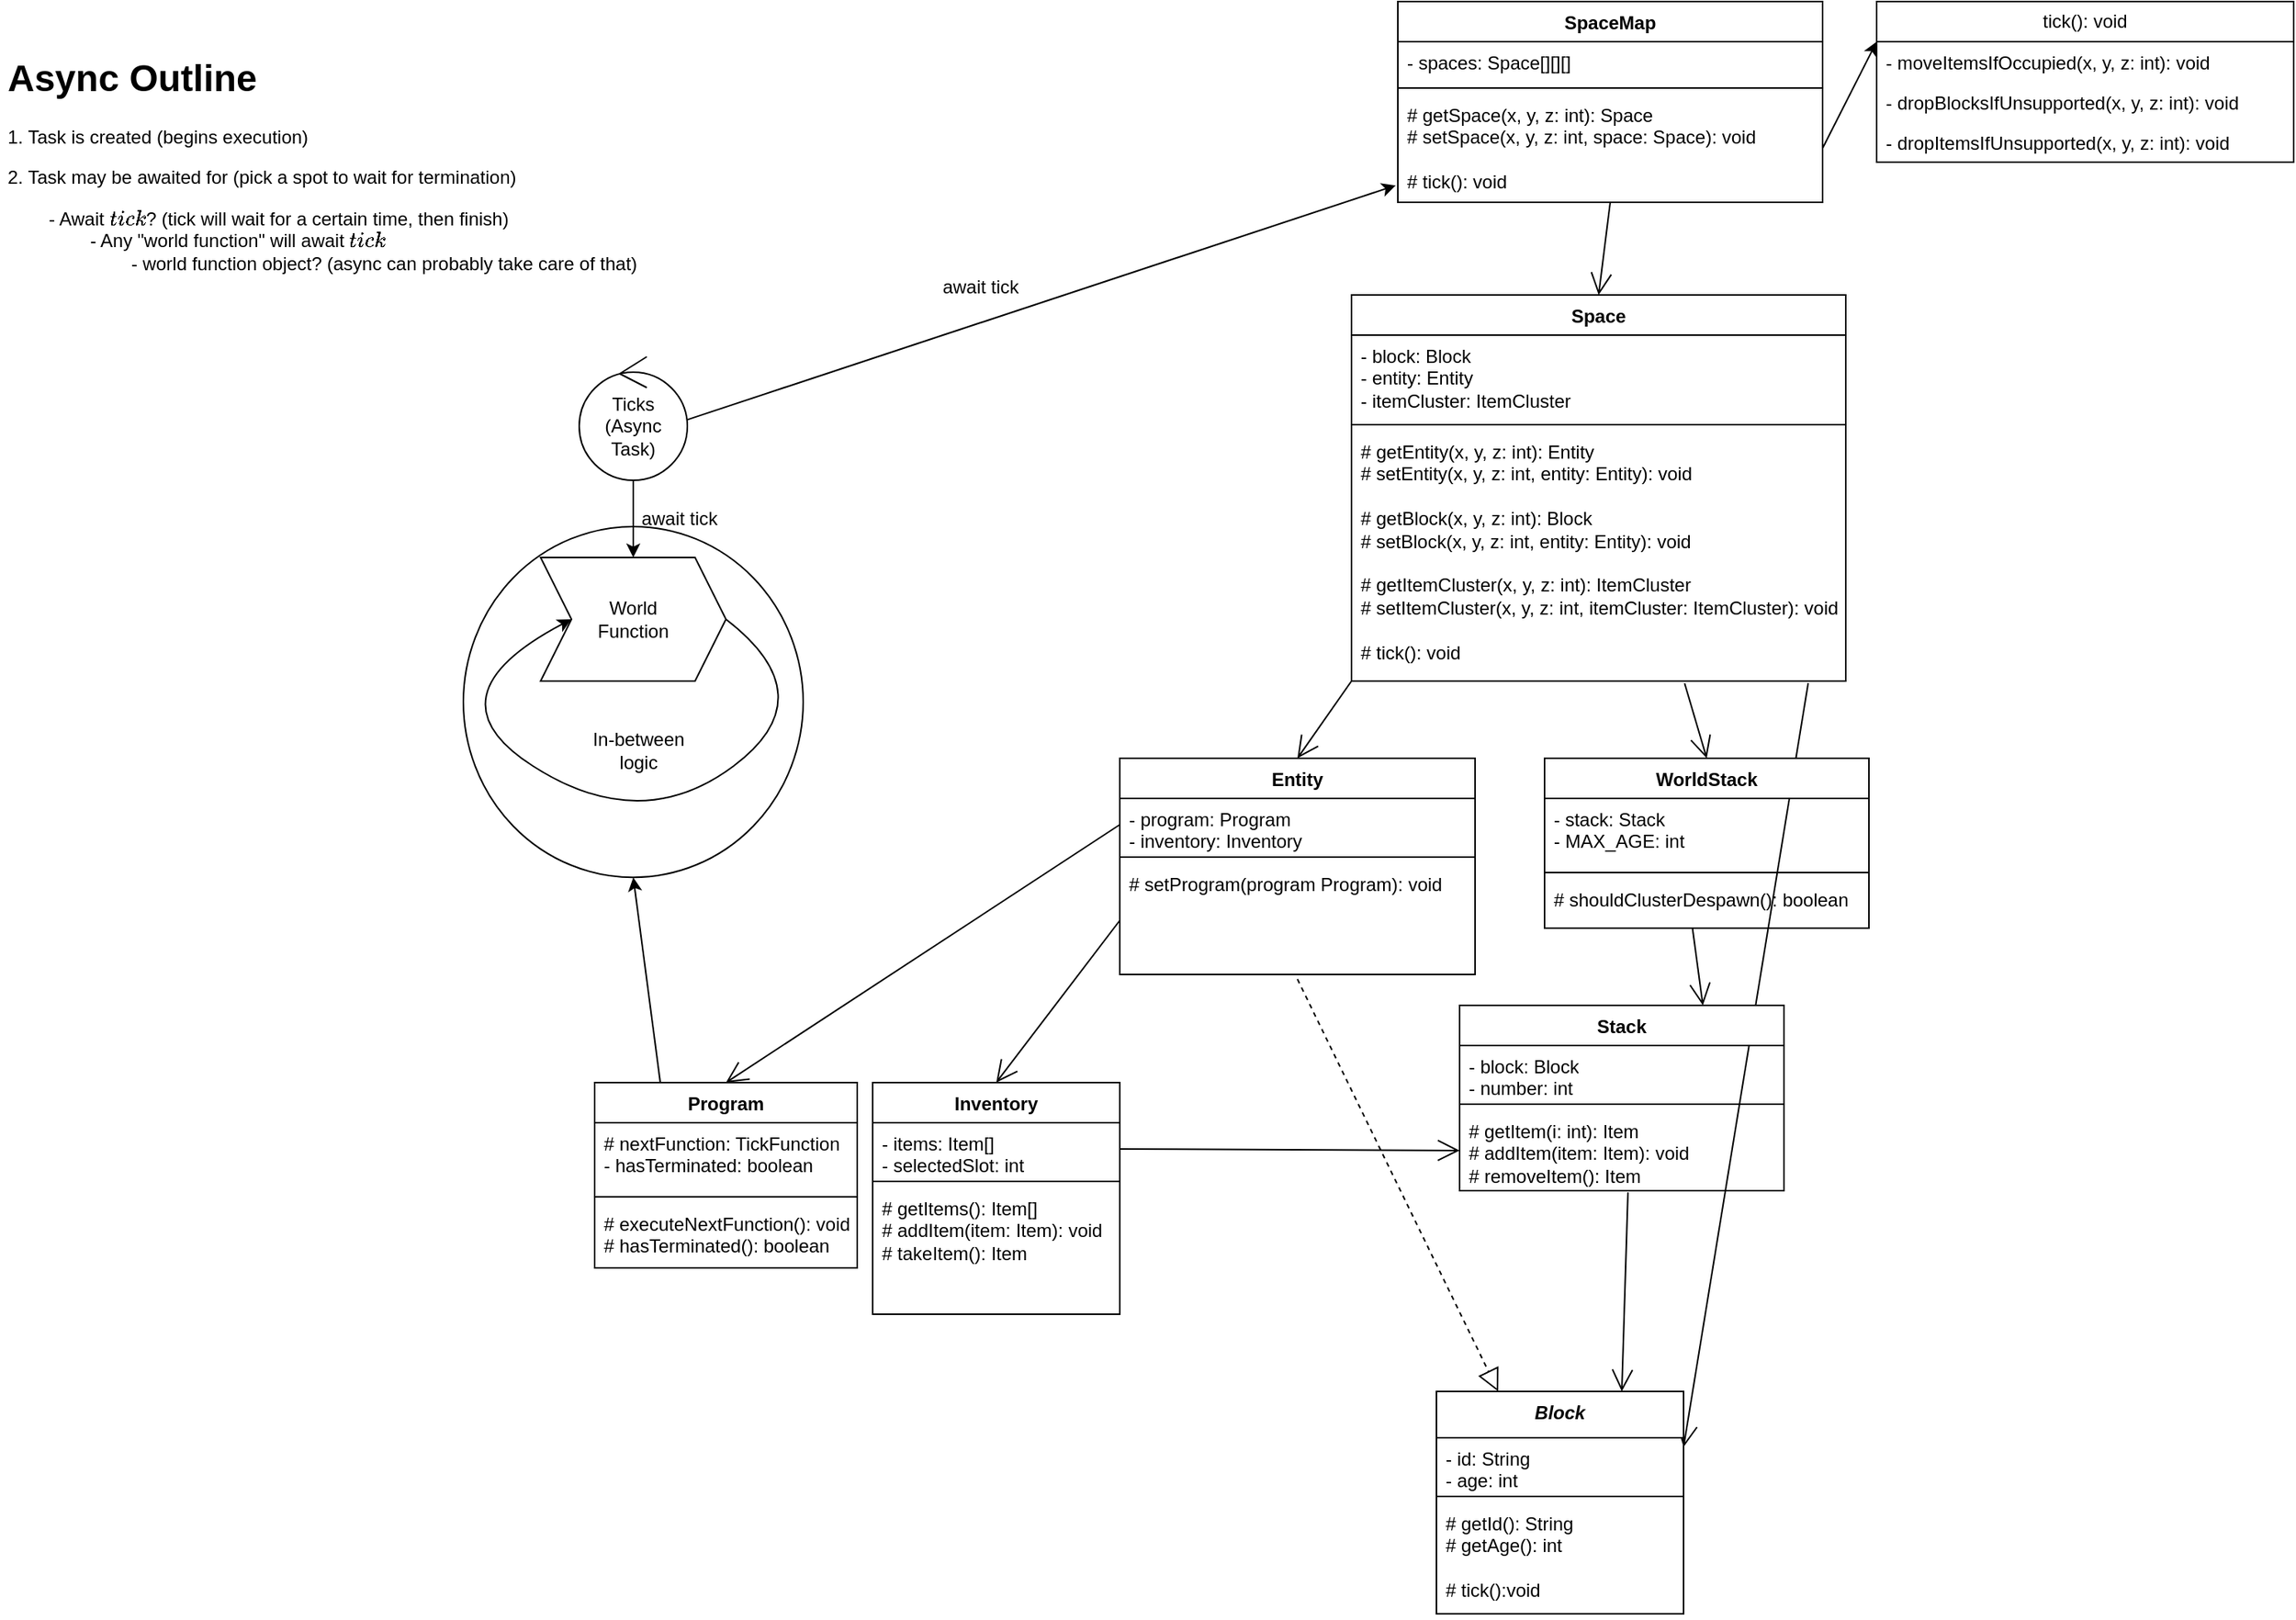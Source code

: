 <mxfile>
    <diagram name="Page-1" id="0e7Duqy020-uaTs2mcHn">
        <mxGraphModel dx="2192" dy="802" grid="1" gridSize="10" guides="1" tooltips="1" connect="1" arrows="1" fold="1" page="1" pageScale="1" pageWidth="850" pageHeight="1100" math="0" shadow="0">
            <root>
                <mxCell id="0"/>
                <mxCell id="1" parent="0"/>
                <mxCell id="7ayOkPlbHj_rz-AtTsTn-113" value="" style="ellipse;whiteSpace=wrap;html=1;aspect=fixed;" parent="1" vertex="1">
                    <mxGeometry x="-365" y="350" width="220" height="227.12" as="geometry"/>
                </mxCell>
                <mxCell id="7ayOkPlbHj_rz-AtTsTn-5" value="SpaceMap" style="swimlane;fontStyle=1;align=center;verticalAlign=top;childLayout=stackLayout;horizontal=1;startSize=26;horizontalStack=0;resizeParent=1;resizeParentMax=0;resizeLast=0;collapsible=1;marginBottom=0;whiteSpace=wrap;html=1;" parent="1" vertex="1">
                    <mxGeometry x="240" y="10" width="275" height="130" as="geometry">
                        <mxRectangle x="285" y="180" width="100" height="30" as="alternateBounds"/>
                    </mxGeometry>
                </mxCell>
                <mxCell id="7ayOkPlbHj_rz-AtTsTn-6" value="- spaces: Space[][][]" style="text;strokeColor=none;fillColor=none;align=left;verticalAlign=top;spacingLeft=4;spacingRight=4;overflow=hidden;rotatable=0;points=[[0,0.5],[1,0.5]];portConstraint=eastwest;whiteSpace=wrap;html=1;" parent="7ayOkPlbHj_rz-AtTsTn-5" vertex="1">
                    <mxGeometry y="26" width="275" height="26" as="geometry"/>
                </mxCell>
                <mxCell id="7ayOkPlbHj_rz-AtTsTn-7" value="" style="line;strokeWidth=1;fillColor=none;align=left;verticalAlign=middle;spacingTop=-1;spacingLeft=3;spacingRight=3;rotatable=0;labelPosition=right;points=[];portConstraint=eastwest;strokeColor=inherit;" parent="7ayOkPlbHj_rz-AtTsTn-5" vertex="1">
                    <mxGeometry y="52" width="275" height="8" as="geometry"/>
                </mxCell>
                <mxCell id="7ayOkPlbHj_rz-AtTsTn-8" value="&lt;div&gt;# getSpace(x, y, z: int): Space&lt;div&gt;# setSpace(x, y, z: int, space: Space): void&lt;/div&gt;&lt;/div&gt;&lt;div&gt;&lt;br&gt;&lt;/div&gt;&lt;div&gt;# tick(): void&lt;br&gt;&lt;/div&gt;" style="text;strokeColor=none;fillColor=none;align=left;verticalAlign=top;spacingLeft=4;spacingRight=4;overflow=hidden;rotatable=0;points=[[0,0.5],[1,0.5]];portConstraint=eastwest;whiteSpace=wrap;html=1;" parent="7ayOkPlbHj_rz-AtTsTn-5" vertex="1">
                    <mxGeometry y="60" width="275" height="70" as="geometry"/>
                </mxCell>
                <mxCell id="7ayOkPlbHj_rz-AtTsTn-15" value="Space" style="swimlane;fontStyle=1;align=center;verticalAlign=top;childLayout=stackLayout;horizontal=1;startSize=26;horizontalStack=0;resizeParent=1;resizeParentMax=0;resizeLast=0;collapsible=1;marginBottom=0;whiteSpace=wrap;html=1;" parent="1" vertex="1">
                    <mxGeometry x="210" y="200" width="320" height="250" as="geometry">
                        <mxRectangle x="245" y="240" width="80" height="30" as="alternateBounds"/>
                    </mxGeometry>
                </mxCell>
                <mxCell id="7ayOkPlbHj_rz-AtTsTn-16" value="&lt;div&gt;- block: Block&lt;/div&gt;&lt;div&gt;- entity: Entity&lt;br&gt;&lt;/div&gt;&lt;div&gt;- itemCluster: ItemCluster&lt;/div&gt;" style="text;strokeColor=none;fillColor=none;align=left;verticalAlign=top;spacingLeft=4;spacingRight=4;overflow=hidden;rotatable=0;points=[[0,0.5],[1,0.5]];portConstraint=eastwest;whiteSpace=wrap;html=1;" parent="7ayOkPlbHj_rz-AtTsTn-15" vertex="1">
                    <mxGeometry y="26" width="320" height="54" as="geometry"/>
                </mxCell>
                <mxCell id="7ayOkPlbHj_rz-AtTsTn-17" value="" style="line;strokeWidth=1;fillColor=none;align=left;verticalAlign=middle;spacingTop=-1;spacingLeft=3;spacingRight=3;rotatable=0;labelPosition=right;points=[];portConstraint=eastwest;strokeColor=inherit;" parent="7ayOkPlbHj_rz-AtTsTn-15" vertex="1">
                    <mxGeometry y="80" width="320" height="8" as="geometry"/>
                </mxCell>
                <mxCell id="7ayOkPlbHj_rz-AtTsTn-18" value="&lt;div&gt;# getEntity(x, y, z: int): Entity&lt;/div&gt;&lt;div&gt;# setEntity(x, y, z: int, entity: Entity): void&lt;/div&gt;&lt;div&gt;&lt;br&gt;&lt;/div&gt;&lt;div&gt;# getBlock(x, y, z: int): Block&lt;/div&gt;&lt;div&gt;# setBlock(x, y, z: int, entity: Entity): void&lt;/div&gt;&lt;div&gt;&lt;br&gt;&lt;/div&gt;&lt;div&gt;# getItemCluster(x, y, z: int): ItemCluster&lt;/div&gt;&lt;div&gt;# setItemCluster(x, y, z: int, itemCluster: ItemCluster): void&lt;br&gt;&lt;/div&gt;&lt;div&gt;&lt;br&gt;&lt;/div&gt;&lt;div&gt;# tick(): void&lt;/div&gt;" style="text;strokeColor=none;fillColor=none;align=left;verticalAlign=top;spacingLeft=4;spacingRight=4;overflow=hidden;rotatable=0;points=[[0,0.5],[1,0.5]];portConstraint=eastwest;whiteSpace=wrap;html=1;" parent="7ayOkPlbHj_rz-AtTsTn-15" vertex="1">
                    <mxGeometry y="88" width="320" height="162" as="geometry"/>
                </mxCell>
                <mxCell id="7ayOkPlbHj_rz-AtTsTn-23" value="Entity" style="swimlane;fontStyle=1;align=center;verticalAlign=top;childLayout=stackLayout;horizontal=1;startSize=26;horizontalStack=0;resizeParent=1;resizeParentMax=0;resizeLast=0;collapsible=1;marginBottom=0;whiteSpace=wrap;html=1;" parent="1" vertex="1">
                    <mxGeometry x="60" y="500" width="230" height="140" as="geometry">
                        <mxRectangle x="170" y="560" width="70" height="30" as="alternateBounds"/>
                    </mxGeometry>
                </mxCell>
                <mxCell id="7ayOkPlbHj_rz-AtTsTn-24" value="&lt;div&gt;- program: Program&lt;br&gt;&lt;/div&gt;&lt;div&gt;- inventory: Inventory&lt;br&gt;&lt;/div&gt;" style="text;strokeColor=none;fillColor=none;align=left;verticalAlign=top;spacingLeft=4;spacingRight=4;overflow=hidden;rotatable=0;points=[[0,0.5],[1,0.5]];portConstraint=eastwest;whiteSpace=wrap;html=1;" parent="7ayOkPlbHj_rz-AtTsTn-23" vertex="1">
                    <mxGeometry y="26" width="230" height="34" as="geometry"/>
                </mxCell>
                <mxCell id="7ayOkPlbHj_rz-AtTsTn-25" value="" style="line;strokeWidth=1;fillColor=none;align=left;verticalAlign=middle;spacingTop=-1;spacingLeft=3;spacingRight=3;rotatable=0;labelPosition=right;points=[];portConstraint=eastwest;strokeColor=inherit;" parent="7ayOkPlbHj_rz-AtTsTn-23" vertex="1">
                    <mxGeometry y="60" width="230" height="8" as="geometry"/>
                </mxCell>
                <mxCell id="7ayOkPlbHj_rz-AtTsTn-26" value="# setProgram(program Program): void" style="text;strokeColor=none;fillColor=none;align=left;verticalAlign=top;spacingLeft=4;spacingRight=4;overflow=hidden;rotatable=0;points=[[0,0.5],[1,0.5]];portConstraint=eastwest;whiteSpace=wrap;html=1;" parent="7ayOkPlbHj_rz-AtTsTn-23" vertex="1">
                    <mxGeometry y="68" width="230" height="72" as="geometry"/>
                </mxCell>
                <mxCell id="7ayOkPlbHj_rz-AtTsTn-32" value="" style="endArrow=open;endFill=1;endSize=12;html=1;rounded=0;entryX=1;entryY=0.25;entryDx=0;entryDy=0;exitX=0.924;exitY=1.008;exitDx=0;exitDy=0;exitPerimeter=0;" parent="1" source="7ayOkPlbHj_rz-AtTsTn-18" target="7ayOkPlbHj_rz-AtTsTn-39" edge="1">
                    <mxGeometry width="160" relative="1" as="geometry">
                        <mxPoint x="510" y="380" as="sourcePoint"/>
                        <mxPoint x="645" y="518" as="targetPoint"/>
                    </mxGeometry>
                </mxCell>
                <mxCell id="7ayOkPlbHj_rz-AtTsTn-33" value="" style="endArrow=open;endFill=1;endSize=12;html=1;rounded=0;entryX=0.5;entryY=0;entryDx=0;entryDy=0;exitX=0;exitY=1;exitDx=0;exitDy=0;" parent="1" source="7ayOkPlbHj_rz-AtTsTn-15" target="7ayOkPlbHj_rz-AtTsTn-23" edge="1">
                    <mxGeometry width="160" relative="1" as="geometry">
                        <mxPoint x="300" y="370" as="sourcePoint"/>
                        <mxPoint x="425" y="560" as="targetPoint"/>
                    </mxGeometry>
                </mxCell>
                <mxCell id="7ayOkPlbHj_rz-AtTsTn-38" value="" style="endArrow=open;endFill=1;endSize=12;html=1;rounded=0;exitX=0.5;exitY=1;exitDx=0;exitDy=0;entryX=0.5;entryY=0;entryDx=0;entryDy=0;" parent="1" source="7ayOkPlbHj_rz-AtTsTn-5" target="7ayOkPlbHj_rz-AtTsTn-15" edge="1">
                    <mxGeometry width="160" relative="1" as="geometry">
                        <mxPoint x="440" y="480" as="sourcePoint"/>
                        <mxPoint x="600" y="480" as="targetPoint"/>
                    </mxGeometry>
                </mxCell>
                <mxCell id="7ayOkPlbHj_rz-AtTsTn-39" value="&lt;i&gt;Block&lt;/i&gt;" style="swimlane;fontStyle=1;align=center;verticalAlign=top;childLayout=stackLayout;horizontal=1;startSize=30;horizontalStack=0;resizeParent=1;resizeParentMax=0;resizeLast=0;collapsible=1;marginBottom=0;whiteSpace=wrap;html=1;" parent="1" vertex="1">
                    <mxGeometry x="265" y="910" width="160" height="144" as="geometry"/>
                </mxCell>
                <mxCell id="7ayOkPlbHj_rz-AtTsTn-40" value="&lt;div&gt;- id: String&lt;/div&gt;&lt;div&gt;- age: int&lt;br&gt;&lt;/div&gt;" style="text;strokeColor=none;fillColor=none;align=left;verticalAlign=top;spacingLeft=4;spacingRight=4;overflow=hidden;rotatable=0;points=[[0,0.5],[1,0.5]];portConstraint=eastwest;whiteSpace=wrap;html=1;" parent="7ayOkPlbHj_rz-AtTsTn-39" vertex="1">
                    <mxGeometry y="30" width="160" height="34" as="geometry"/>
                </mxCell>
                <mxCell id="7ayOkPlbHj_rz-AtTsTn-41" value="" style="line;strokeWidth=1;fillColor=none;align=left;verticalAlign=middle;spacingTop=-1;spacingLeft=3;spacingRight=3;rotatable=0;labelPosition=right;points=[];portConstraint=eastwest;strokeColor=inherit;" parent="7ayOkPlbHj_rz-AtTsTn-39" vertex="1">
                    <mxGeometry y="64" width="160" height="8" as="geometry"/>
                </mxCell>
                <mxCell id="7ayOkPlbHj_rz-AtTsTn-42" value="&lt;div&gt;# getId(): String&lt;/div&gt;&lt;div&gt;# getAge(): int&lt;/div&gt;&lt;div&gt;&lt;br&gt;&lt;/div&gt;&lt;div&gt;# tick():void&lt;br&gt;&lt;/div&gt;" style="text;strokeColor=none;fillColor=none;align=left;verticalAlign=top;spacingLeft=4;spacingRight=4;overflow=hidden;rotatable=0;points=[[0,0.5],[1,0.5]];portConstraint=eastwest;whiteSpace=wrap;html=1;" parent="7ayOkPlbHj_rz-AtTsTn-39" vertex="1">
                    <mxGeometry y="72" width="160" height="72" as="geometry"/>
                </mxCell>
                <mxCell id="7ayOkPlbHj_rz-AtTsTn-43" value="" style="endArrow=block;dashed=1;endFill=0;endSize=12;html=1;rounded=0;exitX=0.5;exitY=1.042;exitDx=0;exitDy=0;exitPerimeter=0;entryX=0.25;entryY=0;entryDx=0;entryDy=0;" parent="1" source="7ayOkPlbHj_rz-AtTsTn-26" target="7ayOkPlbHj_rz-AtTsTn-39" edge="1">
                    <mxGeometry width="160" relative="1" as="geometry">
                        <mxPoint x="440" y="640" as="sourcePoint"/>
                        <mxPoint x="200" y="800" as="targetPoint"/>
                    </mxGeometry>
                </mxCell>
                <mxCell id="7ayOkPlbHj_rz-AtTsTn-54" value="Stack" style="swimlane;fontStyle=1;align=center;verticalAlign=top;childLayout=stackLayout;horizontal=1;startSize=26;horizontalStack=0;resizeParent=1;resizeParentMax=0;resizeLast=0;collapsible=1;marginBottom=0;whiteSpace=wrap;html=1;" parent="1" vertex="1">
                    <mxGeometry x="280" y="660" width="210" height="120" as="geometry">
                        <mxRectangle x="480" y="550" width="70" height="30" as="alternateBounds"/>
                    </mxGeometry>
                </mxCell>
                <mxCell id="7ayOkPlbHj_rz-AtTsTn-55" value="&lt;div&gt;- block: Block&lt;/div&gt;&lt;div&gt;- number: int&lt;/div&gt;" style="text;strokeColor=none;fillColor=none;align=left;verticalAlign=top;spacingLeft=4;spacingRight=4;overflow=hidden;rotatable=0;points=[[0,0.5],[1,0.5]];portConstraint=eastwest;whiteSpace=wrap;html=1;" parent="7ayOkPlbHj_rz-AtTsTn-54" vertex="1">
                    <mxGeometry y="26" width="210" height="34" as="geometry"/>
                </mxCell>
                <mxCell id="7ayOkPlbHj_rz-AtTsTn-56" value="" style="line;strokeWidth=1;fillColor=none;align=left;verticalAlign=middle;spacingTop=-1;spacingLeft=3;spacingRight=3;rotatable=0;labelPosition=right;points=[];portConstraint=eastwest;strokeColor=inherit;" parent="7ayOkPlbHj_rz-AtTsTn-54" vertex="1">
                    <mxGeometry y="60" width="210" height="8" as="geometry"/>
                </mxCell>
                <mxCell id="7ayOkPlbHj_rz-AtTsTn-57" value="&lt;div&gt;# getItem(i: int): Item&lt;/div&gt;&lt;div&gt;# addItem(item: Item): void&lt;/div&gt;&lt;div&gt;# removeItem(): Item&lt;/div&gt;" style="text;strokeColor=none;fillColor=none;align=left;verticalAlign=top;spacingLeft=4;spacingRight=4;overflow=hidden;rotatable=0;points=[[0,0.5],[1,0.5]];portConstraint=eastwest;whiteSpace=wrap;html=1;" parent="7ayOkPlbHj_rz-AtTsTn-54" vertex="1">
                    <mxGeometry y="68" width="210" height="52" as="geometry"/>
                </mxCell>
                <mxCell id="7ayOkPlbHj_rz-AtTsTn-58" value="&lt;div&gt;&lt;br&gt;&lt;/div&gt;&lt;div&gt;&lt;br&gt;&lt;/div&gt;" style="text;strokeColor=none;fillColor=none;align=left;verticalAlign=top;spacingLeft=4;spacingRight=4;overflow=hidden;rotatable=0;points=[[0,0.5],[1,0.5]];portConstraint=eastwest;whiteSpace=wrap;html=1;" parent="7ayOkPlbHj_rz-AtTsTn-54" vertex="1">
                    <mxGeometry y="120" width="210" as="geometry"/>
                </mxCell>
                <mxCell id="7ayOkPlbHj_rz-AtTsTn-60" value="" style="endArrow=open;endFill=1;endSize=12;html=1;rounded=0;entryX=0.5;entryY=0;entryDx=0;entryDy=0;exitX=0.674;exitY=1.009;exitDx=0;exitDy=0;exitPerimeter=0;" parent="1" source="7ayOkPlbHj_rz-AtTsTn-18" target="2" edge="1">
                    <mxGeometry width="160" relative="1" as="geometry">
                        <mxPoint x="295" y="280" as="sourcePoint"/>
                        <mxPoint x="390" y="570" as="targetPoint"/>
                    </mxGeometry>
                </mxCell>
                <mxCell id="7ayOkPlbHj_rz-AtTsTn-62" value="Program" style="swimlane;fontStyle=1;align=center;verticalAlign=top;childLayout=stackLayout;horizontal=1;startSize=26;horizontalStack=0;resizeParent=1;resizeParentMax=0;resizeLast=0;collapsible=1;marginBottom=0;whiteSpace=wrap;html=1;" parent="1" vertex="1">
                    <mxGeometry x="-280" y="710" width="170" height="120" as="geometry"/>
                </mxCell>
                <mxCell id="7ayOkPlbHj_rz-AtTsTn-63" value="&lt;div&gt;# nextFunction: TickFunction&lt;br&gt;&lt;/div&gt;&lt;div&gt;- hasTerminated: boolean&lt;br&gt;&lt;/div&gt;" style="text;strokeColor=none;fillColor=none;align=left;verticalAlign=top;spacingLeft=4;spacingRight=4;overflow=hidden;rotatable=0;points=[[0,0.5],[1,0.5]];portConstraint=eastwest;whiteSpace=wrap;html=1;" parent="7ayOkPlbHj_rz-AtTsTn-62" vertex="1">
                    <mxGeometry y="26" width="170" height="44" as="geometry"/>
                </mxCell>
                <mxCell id="7ayOkPlbHj_rz-AtTsTn-64" value="" style="line;strokeWidth=1;fillColor=none;align=left;verticalAlign=middle;spacingTop=-1;spacingLeft=3;spacingRight=3;rotatable=0;labelPosition=right;points=[];portConstraint=eastwest;strokeColor=inherit;" parent="7ayOkPlbHj_rz-AtTsTn-62" vertex="1">
                    <mxGeometry y="70" width="170" height="8" as="geometry"/>
                </mxCell>
                <mxCell id="7ayOkPlbHj_rz-AtTsTn-65" value="&lt;div&gt;# executeNextFunction(): void&lt;/div&gt;&lt;div&gt;# hasTerminated(): boolean&lt;br&gt;&lt;/div&gt;" style="text;strokeColor=none;fillColor=none;align=left;verticalAlign=top;spacingLeft=4;spacingRight=4;overflow=hidden;rotatable=0;points=[[0,0.5],[1,0.5]];portConstraint=eastwest;whiteSpace=wrap;html=1;" parent="7ayOkPlbHj_rz-AtTsTn-62" vertex="1">
                    <mxGeometry y="78" width="170" height="42" as="geometry"/>
                </mxCell>
                <mxCell id="7ayOkPlbHj_rz-AtTsTn-66" value="" style="endArrow=open;endFill=1;endSize=12;html=1;rounded=0;exitX=0;exitY=0.5;exitDx=0;exitDy=0;entryX=0.5;entryY=0;entryDx=0;entryDy=0;" parent="1" source="7ayOkPlbHj_rz-AtTsTn-24" target="7ayOkPlbHj_rz-AtTsTn-62" edge="1">
                    <mxGeometry width="160" relative="1" as="geometry">
                        <mxPoint x="690" y="530" as="sourcePoint"/>
                        <mxPoint x="850" y="530" as="targetPoint"/>
                    </mxGeometry>
                </mxCell>
                <mxCell id="7ayOkPlbHj_rz-AtTsTn-67" value="Inventory" style="swimlane;fontStyle=1;align=center;verticalAlign=top;childLayout=stackLayout;horizontal=1;startSize=26;horizontalStack=0;resizeParent=1;resizeParentMax=0;resizeLast=0;collapsible=1;marginBottom=0;whiteSpace=wrap;html=1;" parent="1" vertex="1">
                    <mxGeometry x="-100" y="710" width="160" height="150" as="geometry"/>
                </mxCell>
                <mxCell id="7ayOkPlbHj_rz-AtTsTn-68" value="&lt;div&gt;- items: Item[]&lt;/div&gt;&lt;div&gt;- selectedSlot: int&lt;br&gt;&lt;/div&gt;" style="text;strokeColor=none;fillColor=none;align=left;verticalAlign=top;spacingLeft=4;spacingRight=4;overflow=hidden;rotatable=0;points=[[0,0.5],[1,0.5]];portConstraint=eastwest;whiteSpace=wrap;html=1;" parent="7ayOkPlbHj_rz-AtTsTn-67" vertex="1">
                    <mxGeometry y="26" width="160" height="34" as="geometry"/>
                </mxCell>
                <mxCell id="7ayOkPlbHj_rz-AtTsTn-69" value="" style="line;strokeWidth=1;fillColor=none;align=left;verticalAlign=middle;spacingTop=-1;spacingLeft=3;spacingRight=3;rotatable=0;labelPosition=right;points=[];portConstraint=eastwest;strokeColor=inherit;" parent="7ayOkPlbHj_rz-AtTsTn-67" vertex="1">
                    <mxGeometry y="60" width="160" height="8" as="geometry"/>
                </mxCell>
                <mxCell id="7ayOkPlbHj_rz-AtTsTn-70" value="&lt;div&gt;# getItems(): Item[]&lt;br&gt;&lt;/div&gt;&lt;div&gt;# addItem(item: Item): void&lt;/div&gt;&lt;div&gt;# takeItem(): Item&lt;br&gt;&lt;/div&gt;" style="text;strokeColor=none;fillColor=none;align=left;verticalAlign=top;spacingLeft=4;spacingRight=4;overflow=hidden;rotatable=0;points=[[0,0.5],[1,0.5]];portConstraint=eastwest;whiteSpace=wrap;html=1;" parent="7ayOkPlbHj_rz-AtTsTn-67" vertex="1">
                    <mxGeometry y="68" width="160" height="82" as="geometry"/>
                </mxCell>
                <mxCell id="7ayOkPlbHj_rz-AtTsTn-71" value="" style="endArrow=open;endFill=1;endSize=12;html=1;rounded=0;exitX=0.519;exitY=1.022;exitDx=0;exitDy=0;entryX=0.75;entryY=0;entryDx=0;entryDy=0;exitPerimeter=0;" parent="1" source="7ayOkPlbHj_rz-AtTsTn-57" target="7ayOkPlbHj_rz-AtTsTn-39" edge="1">
                    <mxGeometry width="160" relative="1" as="geometry">
                        <mxPoint x="451.43" y="1012.75" as="sourcePoint"/>
                        <mxPoint x="850" y="530" as="targetPoint"/>
                    </mxGeometry>
                </mxCell>
                <mxCell id="7ayOkPlbHj_rz-AtTsTn-72" value="" style="endArrow=open;endFill=1;endSize=12;html=1;rounded=0;entryX=0.5;entryY=0;entryDx=0;entryDy=0;exitX=0;exitY=0.75;exitDx=0;exitDy=0;" parent="1" source="7ayOkPlbHj_rz-AtTsTn-23" target="7ayOkPlbHj_rz-AtTsTn-67" edge="1">
                    <mxGeometry width="160" relative="1" as="geometry">
                        <mxPoint x="50" y="610" as="sourcePoint"/>
                        <mxPoint x="-185" y="720" as="targetPoint"/>
                    </mxGeometry>
                </mxCell>
                <mxCell id="7ayOkPlbHj_rz-AtTsTn-73" value="" style="endArrow=open;endFill=1;endSize=12;html=1;rounded=0;exitX=1;exitY=0.5;exitDx=0;exitDy=0;entryX=0;entryY=0.5;entryDx=0;entryDy=0;" parent="1" source="7ayOkPlbHj_rz-AtTsTn-68" target="7ayOkPlbHj_rz-AtTsTn-57" edge="1">
                    <mxGeometry width="160" relative="1" as="geometry">
                        <mxPoint x="400" y="550" as="sourcePoint"/>
                        <mxPoint x="400" y="620" as="targetPoint"/>
                    </mxGeometry>
                </mxCell>
                <mxCell id="7ayOkPlbHj_rz-AtTsTn-100" value="&lt;h1&gt;Async Outline&lt;br&gt;&lt;/h1&gt;&lt;p&gt;1. Task is created (begins execution)&lt;/p&gt;&lt;p&gt;2. Task may be awaited for (pick a spot to wait for termination)&lt;br&gt;&lt;/p&gt;&lt;div&gt;&lt;span style=&quot;white-space: pre;&quot;&gt;&#9;&lt;/span&gt;- Await `tick`? (tick will wait for a certain time, then finish)&lt;/div&gt;&lt;div&gt;&lt;span style=&quot;white-space: pre;&quot;&gt;&#9;&lt;/span&gt;&lt;span style=&quot;white-space: pre;&quot;&gt;&#9;&lt;/span&gt;- Any &quot;world function&quot; will await `tick`&lt;/div&gt;&lt;div&gt;&lt;span style=&quot;white-space: pre;&quot;&gt;&#9;&lt;/span&gt;&lt;span style=&quot;white-space: pre;&quot;&gt;&#9;&lt;/span&gt;&lt;span style=&quot;white-space: pre;&quot;&gt;&#9;&lt;/span&gt;- world function object? (async can probably take care of that)&lt;br&gt;&lt;/div&gt;" style="text;html=1;strokeColor=none;fillColor=none;spacing=5;spacingTop=-20;whiteSpace=wrap;overflow=hidden;rounded=0;" parent="1" vertex="1">
                    <mxGeometry x="-665" y="40" width="460" height="210" as="geometry"/>
                </mxCell>
                <mxCell id="7ayOkPlbHj_rz-AtTsTn-101" value="&lt;div&gt;Ticks&lt;/div&gt;&lt;div&gt;(Async&lt;/div&gt;&lt;div&gt;Task)&lt;br&gt;&lt;/div&gt;" style="ellipse;shape=umlControl;whiteSpace=wrap;html=1;" parent="1" vertex="1">
                    <mxGeometry x="-290" y="240" width="70" height="80" as="geometry"/>
                </mxCell>
                <mxCell id="7ayOkPlbHj_rz-AtTsTn-104" value="&lt;div&gt;World&lt;/div&gt;&lt;div&gt;Function&lt;br&gt;&lt;/div&gt;" style="shape=step;perimeter=stepPerimeter;whiteSpace=wrap;html=1;fixedSize=1;" parent="1" vertex="1">
                    <mxGeometry x="-315" y="370" width="120" height="80" as="geometry"/>
                </mxCell>
                <mxCell id="7ayOkPlbHj_rz-AtTsTn-105" value="" style="endArrow=classic;html=1;rounded=0;entryX=0.5;entryY=0;entryDx=0;entryDy=0;" parent="1" target="7ayOkPlbHj_rz-AtTsTn-104" edge="1">
                    <mxGeometry width="50" height="50" relative="1" as="geometry">
                        <mxPoint x="-255" y="320" as="sourcePoint"/>
                        <mxPoint x="350" y="400" as="targetPoint"/>
                        <Array as="points">
                            <mxPoint x="-255" y="340"/>
                        </Array>
                    </mxGeometry>
                </mxCell>
                <mxCell id="7ayOkPlbHj_rz-AtTsTn-106" value="" style="curved=1;endArrow=classic;html=1;rounded=0;exitX=1;exitY=0.5;exitDx=0;exitDy=0;entryX=0;entryY=0.5;entryDx=0;entryDy=0;" parent="1" source="7ayOkPlbHj_rz-AtTsTn-104" target="7ayOkPlbHj_rz-AtTsTn-104" edge="1">
                    <mxGeometry width="50" height="50" relative="1" as="geometry">
                        <mxPoint x="-60" y="430" as="sourcePoint"/>
                        <mxPoint x="-10" y="380" as="targetPoint"/>
                        <Array as="points">
                            <mxPoint x="-130" y="460"/>
                            <mxPoint x="-250" y="550"/>
                            <mxPoint x="-390" y="460"/>
                        </Array>
                    </mxGeometry>
                </mxCell>
                <mxCell id="7ayOkPlbHj_rz-AtTsTn-107" value="In-between logic" style="text;html=1;strokeColor=none;fillColor=none;align=center;verticalAlign=middle;whiteSpace=wrap;rounded=0;" parent="1" vertex="1">
                    <mxGeometry x="-294" y="480" width="85" height="30" as="geometry"/>
                </mxCell>
                <mxCell id="7ayOkPlbHj_rz-AtTsTn-109" value="await tick" style="text;html=1;strokeColor=none;fillColor=none;align=center;verticalAlign=middle;whiteSpace=wrap;rounded=0;" parent="1" vertex="1">
                    <mxGeometry x="-255" y="330" width="60" height="30" as="geometry"/>
                </mxCell>
                <mxCell id="7ayOkPlbHj_rz-AtTsTn-110" value="" style="endArrow=classic;html=1;rounded=0;exitX=0.998;exitY=0.51;exitDx=0;exitDy=0;exitPerimeter=0;entryX=-0.005;entryY=0.844;entryDx=0;entryDy=0;entryPerimeter=0;" parent="1" source="7ayOkPlbHj_rz-AtTsTn-101" target="7ayOkPlbHj_rz-AtTsTn-8" edge="1">
                    <mxGeometry width="50" height="50" relative="1" as="geometry">
                        <mxPoint x="-50" y="490" as="sourcePoint"/>
                        <mxPoint y="440" as="targetPoint"/>
                    </mxGeometry>
                </mxCell>
                <mxCell id="7ayOkPlbHj_rz-AtTsTn-111" value="await tick" style="text;html=1;strokeColor=none;fillColor=none;align=center;verticalAlign=middle;whiteSpace=wrap;rounded=0;" parent="1" vertex="1">
                    <mxGeometry x="-60" y="180" width="60" height="30" as="geometry"/>
                </mxCell>
                <mxCell id="7ayOkPlbHj_rz-AtTsTn-115" value="" style="endArrow=classic;html=1;rounded=0;exitX=0.25;exitY=0;exitDx=0;exitDy=0;entryX=0.5;entryY=1;entryDx=0;entryDy=0;" parent="1" source="7ayOkPlbHj_rz-AtTsTn-62" target="7ayOkPlbHj_rz-AtTsTn-113" edge="1">
                    <mxGeometry width="50" height="50" relative="1" as="geometry">
                        <mxPoint x="-460" y="640" as="sourcePoint"/>
                        <mxPoint x="-410" y="590" as="targetPoint"/>
                    </mxGeometry>
                </mxCell>
                <mxCell id="7ayOkPlbHj_rz-AtTsTn-116" value="tick(): void" style="swimlane;fontStyle=0;childLayout=stackLayout;horizontal=1;startSize=26;fillColor=none;horizontalStack=0;resizeParent=1;resizeParentMax=0;resizeLast=0;collapsible=1;marginBottom=0;whiteSpace=wrap;html=1;" parent="1" vertex="1">
                    <mxGeometry x="550" y="10" width="270" height="104" as="geometry"/>
                </mxCell>
                <mxCell id="7ayOkPlbHj_rz-AtTsTn-117" value="- moveItemsIfOccupied(x, y, z: int): void" style="text;strokeColor=none;fillColor=none;align=left;verticalAlign=top;spacingLeft=4;spacingRight=4;overflow=hidden;rotatable=0;points=[[0,0.5],[1,0.5]];portConstraint=eastwest;whiteSpace=wrap;html=1;" parent="7ayOkPlbHj_rz-AtTsTn-116" vertex="1">
                    <mxGeometry y="26" width="270" height="26" as="geometry"/>
                </mxCell>
                <mxCell id="7ayOkPlbHj_rz-AtTsTn-118" value="- dropBlocksIfUnsupported(x, y, z: int): void" style="text;strokeColor=none;fillColor=none;align=left;verticalAlign=top;spacingLeft=4;spacingRight=4;overflow=hidden;rotatable=0;points=[[0,0.5],[1,0.5]];portConstraint=eastwest;whiteSpace=wrap;html=1;" parent="7ayOkPlbHj_rz-AtTsTn-116" vertex="1">
                    <mxGeometry y="52" width="270" height="26" as="geometry"/>
                </mxCell>
                <mxCell id="7ayOkPlbHj_rz-AtTsTn-119" value="- dropItemsIfUnsupported(x, y, z: int): void" style="text;strokeColor=none;fillColor=none;align=left;verticalAlign=top;spacingLeft=4;spacingRight=4;overflow=hidden;rotatable=0;points=[[0,0.5],[1,0.5]];portConstraint=eastwest;whiteSpace=wrap;html=1;" parent="7ayOkPlbHj_rz-AtTsTn-116" vertex="1">
                    <mxGeometry y="78" width="270" height="26" as="geometry"/>
                </mxCell>
                <mxCell id="7ayOkPlbHj_rz-AtTsTn-120" value="" style="endArrow=classic;html=1;rounded=0;exitX=1;exitY=0.5;exitDx=0;exitDy=0;entryX=0;entryY=0.25;entryDx=0;entryDy=0;" parent="1" source="7ayOkPlbHj_rz-AtTsTn-8" target="7ayOkPlbHj_rz-AtTsTn-116" edge="1">
                    <mxGeometry width="50" height="50" relative="1" as="geometry">
                        <mxPoint x="590" y="180" as="sourcePoint"/>
                        <mxPoint x="640" y="130" as="targetPoint"/>
                    </mxGeometry>
                </mxCell>
                <mxCell id="2" value="WorldStack" style="swimlane;fontStyle=1;align=center;verticalAlign=top;childLayout=stackLayout;horizontal=1;startSize=26;horizontalStack=0;resizeParent=1;resizeParentMax=0;resizeLast=0;collapsible=1;marginBottom=0;whiteSpace=wrap;html=1;" vertex="1" parent="1">
                    <mxGeometry x="335" y="500" width="210" height="110" as="geometry">
                        <mxRectangle x="480" y="550" width="70" height="30" as="alternateBounds"/>
                    </mxGeometry>
                </mxCell>
                <mxCell id="3" value="&lt;div&gt;- stack: Stack&lt;/div&gt;&lt;div&gt;- MAX_AGE: int&lt;br&gt;&lt;/div&gt;" style="text;strokeColor=none;fillColor=none;align=left;verticalAlign=top;spacingLeft=4;spacingRight=4;overflow=hidden;rotatable=0;points=[[0,0.5],[1,0.5]];portConstraint=eastwest;whiteSpace=wrap;html=1;" vertex="1" parent="2">
                    <mxGeometry y="26" width="210" height="44" as="geometry"/>
                </mxCell>
                <mxCell id="4" value="" style="line;strokeWidth=1;fillColor=none;align=left;verticalAlign=middle;spacingTop=-1;spacingLeft=3;spacingRight=3;rotatable=0;labelPosition=right;points=[];portConstraint=eastwest;strokeColor=inherit;" vertex="1" parent="2">
                    <mxGeometry y="70" width="210" height="8" as="geometry"/>
                </mxCell>
                <mxCell id="5" value="&lt;div&gt;&lt;span style=&quot;background-color: initial;&quot;&gt;# shouldClusterDespawn(): boolean&lt;/span&gt;&lt;br&gt;&lt;/div&gt;" style="text;strokeColor=none;fillColor=none;align=left;verticalAlign=top;spacingLeft=4;spacingRight=4;overflow=hidden;rotatable=0;points=[[0,0.5],[1,0.5]];portConstraint=eastwest;whiteSpace=wrap;html=1;" vertex="1" parent="2">
                    <mxGeometry y="78" width="210" height="32" as="geometry"/>
                </mxCell>
                <mxCell id="6" value="&lt;div&gt;&lt;br&gt;&lt;/div&gt;&lt;div&gt;&lt;br&gt;&lt;/div&gt;" style="text;strokeColor=none;fillColor=none;align=left;verticalAlign=top;spacingLeft=4;spacingRight=4;overflow=hidden;rotatable=0;points=[[0,0.5],[1,0.5]];portConstraint=eastwest;whiteSpace=wrap;html=1;" vertex="1" parent="2">
                    <mxGeometry y="110" width="210" as="geometry"/>
                </mxCell>
                <mxCell id="7" value="" style="endArrow=open;endFill=1;endSize=12;html=1;rounded=0;entryX=0.75;entryY=0;entryDx=0;entryDy=0;exitX=0.456;exitY=0.999;exitDx=0;exitDy=0;exitPerimeter=0;" edge="1" parent="1" source="5" target="7ayOkPlbHj_rz-AtTsTn-54">
                    <mxGeometry width="160" relative="1" as="geometry">
                        <mxPoint x="435.68" y="461.458" as="sourcePoint"/>
                        <mxPoint x="572.5" y="500" as="targetPoint"/>
                    </mxGeometry>
                </mxCell>
            </root>
        </mxGraphModel>
    </diagram>
</mxfile>
